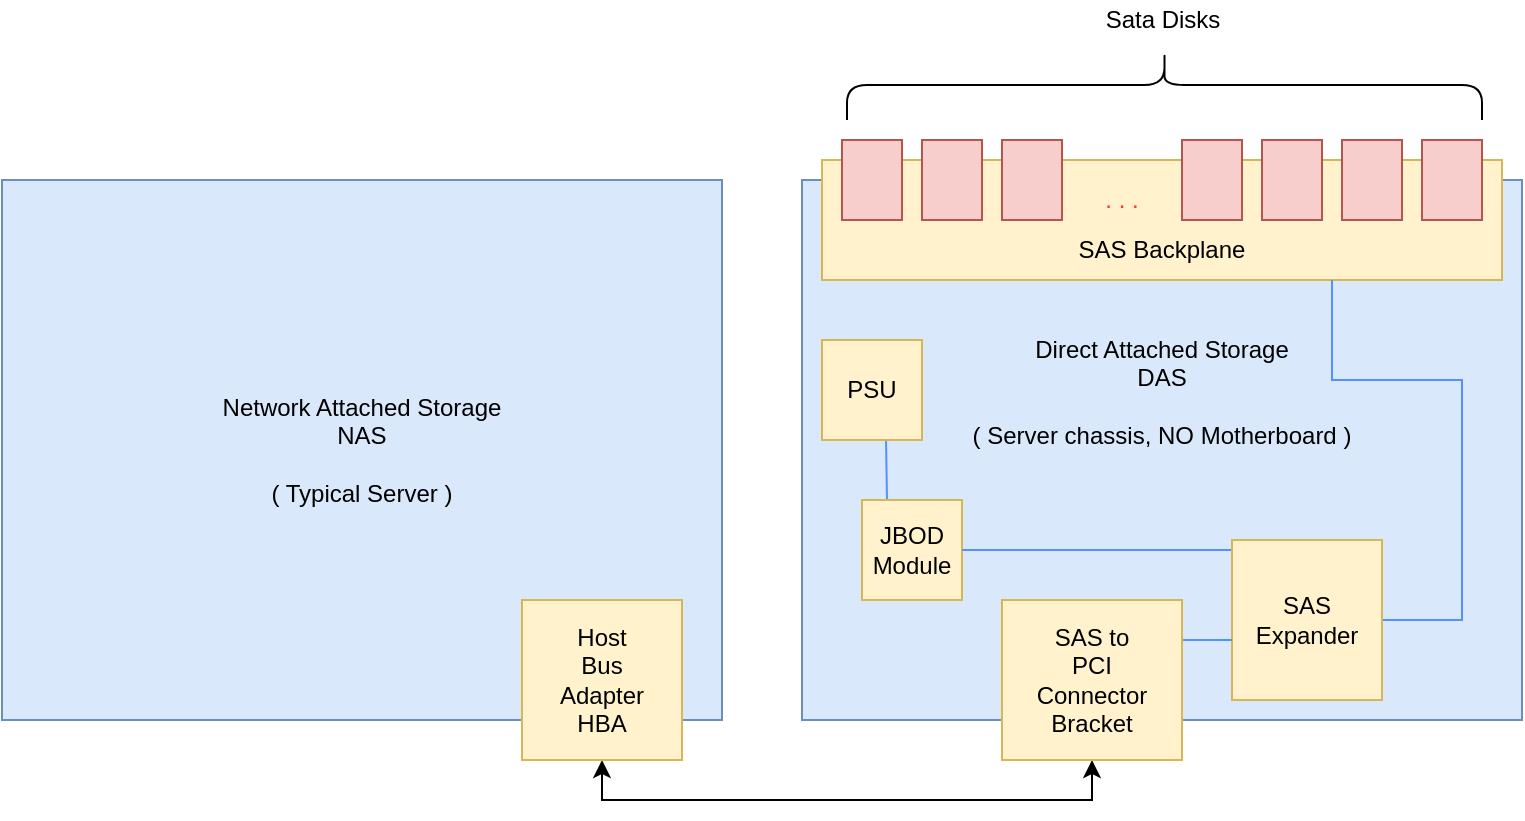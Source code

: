 <mxfile version="14.6.13" type="device"><diagram id="Az2MfHk_JI65uUa5T7pg" name="Page-1"><mxGraphModel dx="1106" dy="997" grid="1" gridSize="10" guides="1" tooltips="1" connect="1" arrows="1" fold="1" page="1" pageScale="1" pageWidth="850" pageHeight="1100" math="0" shadow="0"><root><mxCell id="0"/><mxCell id="1" parent="0"/><mxCell id="lJDJGa61gBlaarETrcFg-1" value="Network Attached Storage&lt;br&gt;NAS&lt;br&gt;&lt;br&gt;( Typical Server )" style="rounded=0;whiteSpace=wrap;html=1;fillColor=#dae8fc;strokeColor=#6c8ebf;" vertex="1" parent="1"><mxGeometry x="40" y="280" width="360" height="270" as="geometry"/></mxCell><mxCell id="lJDJGa61gBlaarETrcFg-2" value="&lt;div&gt;&lt;span&gt;Direct Attached Storage&lt;/span&gt;&lt;/div&gt;&lt;div&gt;&lt;span&gt;DAS&lt;/span&gt;&lt;/div&gt;&lt;div&gt;&lt;br&gt;&lt;/div&gt;&lt;div&gt;&lt;span&gt;( Server chassis, NO Motherboard )&lt;/span&gt;&lt;/div&gt;&lt;div&gt;&lt;br&gt;&lt;/div&gt;&lt;div&gt;&lt;br&gt;&lt;/div&gt;&lt;div&gt;&lt;br&gt;&lt;/div&gt;&lt;div&gt;&lt;br&gt;&lt;/div&gt;" style="rounded=0;whiteSpace=wrap;html=1;align=center;fillColor=#dae8fc;strokeColor=#6c8ebf;" vertex="1" parent="1"><mxGeometry x="440" y="280" width="360" height="270" as="geometry"/></mxCell><mxCell id="lJDJGa61gBlaarETrcFg-5" style="edgeStyle=orthogonalEdgeStyle;rounded=0;orthogonalLoop=1;jettySize=auto;html=1;entryX=0.5;entryY=1;entryDx=0;entryDy=0;exitX=0.5;exitY=1;exitDx=0;exitDy=0;startArrow=classic;startFill=1;" edge="1" parent="1" source="lJDJGa61gBlaarETrcFg-3" target="lJDJGa61gBlaarETrcFg-26"><mxGeometry relative="1" as="geometry"/></mxCell><mxCell id="lJDJGa61gBlaarETrcFg-3" value="Host&lt;br&gt;Bus&lt;br&gt;Adapter&lt;br&gt;HBA" style="rounded=0;whiteSpace=wrap;html=1;fillColor=#fff2cc;strokeColor=#d6b656;" vertex="1" parent="1"><mxGeometry x="300" y="490" width="80" height="80" as="geometry"/></mxCell><mxCell id="lJDJGa61gBlaarETrcFg-7" value="&lt;br&gt;&lt;br&gt;SAS Backplane" style="rounded=0;whiteSpace=wrap;html=1;fillColor=#fff2cc;strokeColor=#d6b656;" vertex="1" parent="1"><mxGeometry x="450" y="270" width="340" height="60" as="geometry"/></mxCell><mxCell id="lJDJGa61gBlaarETrcFg-8" value="" style="rounded=0;whiteSpace=wrap;html=1;fillColor=#f8cecc;strokeColor=#b85450;" vertex="1" parent="1"><mxGeometry x="540" y="260" width="30" height="40" as="geometry"/></mxCell><mxCell id="lJDJGa61gBlaarETrcFg-10" value="" style="rounded=0;whiteSpace=wrap;html=1;fillColor=#f8cecc;strokeColor=#b85450;" vertex="1" parent="1"><mxGeometry x="630" y="260" width="30" height="40" as="geometry"/></mxCell><mxCell id="lJDJGa61gBlaarETrcFg-11" value="" style="rounded=0;whiteSpace=wrap;html=1;fillColor=#f8cecc;strokeColor=#b85450;" vertex="1" parent="1"><mxGeometry x="670" y="260" width="30" height="40" as="geometry"/></mxCell><mxCell id="lJDJGa61gBlaarETrcFg-12" value="" style="rounded=0;whiteSpace=wrap;html=1;fillColor=#f8cecc;strokeColor=#b85450;" vertex="1" parent="1"><mxGeometry x="710" y="260" width="30" height="40" as="geometry"/></mxCell><mxCell id="lJDJGa61gBlaarETrcFg-13" value="" style="rounded=0;whiteSpace=wrap;html=1;fillColor=#f8cecc;strokeColor=#b85450;" vertex="1" parent="1"><mxGeometry x="750" y="260" width="30" height="40" as="geometry"/></mxCell><mxCell id="lJDJGa61gBlaarETrcFg-20" value="" style="shape=curlyBracket;whiteSpace=wrap;html=1;rounded=1;flipH=1;rotation=-90;" vertex="1" parent="1"><mxGeometry x="603.75" y="73.75" width="35" height="317.5" as="geometry"/></mxCell><mxCell id="lJDJGa61gBlaarETrcFg-21" value="Sata Disks" style="text;html=1;align=center;verticalAlign=middle;resizable=0;points=[];autosize=1;strokeColor=none;" vertex="1" parent="1"><mxGeometry x="585" y="190" width="70" height="20" as="geometry"/></mxCell><mxCell id="lJDJGa61gBlaarETrcFg-37" style="edgeStyle=orthogonalEdgeStyle;rounded=0;orthogonalLoop=1;jettySize=auto;html=1;exitX=0.25;exitY=0;exitDx=0;exitDy=0;entryX=0.64;entryY=0.98;entryDx=0;entryDy=0;entryPerimeter=0;fontColor=#FF9999;startArrow=none;startFill=0;endArrow=none;endFill=0;strokeColor=#5391FE;" edge="1" parent="1" source="lJDJGa61gBlaarETrcFg-25" target="lJDJGa61gBlaarETrcFg-36"><mxGeometry relative="1" as="geometry"/></mxCell><mxCell id="lJDJGa61gBlaarETrcFg-25" value="JBOD Module" style="rounded=0;whiteSpace=wrap;html=1;fillColor=#fff2cc;strokeColor=#d6b656;" vertex="1" parent="1"><mxGeometry x="470" y="440" width="50" height="50" as="geometry"/></mxCell><mxCell id="lJDJGa61gBlaarETrcFg-28" style="edgeStyle=orthogonalEdgeStyle;rounded=0;orthogonalLoop=1;jettySize=auto;html=1;exitX=0.5;exitY=0;exitDx=0;exitDy=0;entryX=1;entryY=0.5;entryDx=0;entryDy=0;endArrow=none;endFill=0;strokeColor=#5391FE;" edge="1" parent="1" source="lJDJGa61gBlaarETrcFg-4" target="lJDJGa61gBlaarETrcFg-25"><mxGeometry relative="1" as="geometry"><Array as="points"><mxPoint x="685" y="460"/><mxPoint x="685" y="465"/></Array></mxGeometry></mxCell><mxCell id="lJDJGa61gBlaarETrcFg-29" style="edgeStyle=orthogonalEdgeStyle;rounded=0;orthogonalLoop=1;jettySize=auto;html=1;startArrow=none;startFill=0;endArrow=none;endFill=0;strokeColor=#5391FE;" edge="1" parent="1" source="lJDJGa61gBlaarETrcFg-4"><mxGeometry relative="1" as="geometry"><mxPoint x="705" y="330" as="targetPoint"/><Array as="points"><mxPoint x="770" y="500"/><mxPoint x="770" y="380"/><mxPoint x="705" y="380"/></Array></mxGeometry></mxCell><mxCell id="lJDJGa61gBlaarETrcFg-4" value="SAS Expander" style="rounded=0;whiteSpace=wrap;html=1;fillColor=#fff2cc;strokeColor=#d6b656;" vertex="1" parent="1"><mxGeometry x="655" y="460" width="75" height="80" as="geometry"/></mxCell><mxCell id="lJDJGa61gBlaarETrcFg-27" style="edgeStyle=orthogonalEdgeStyle;rounded=0;orthogonalLoop=1;jettySize=auto;html=1;exitX=1;exitY=0.25;exitDx=0;exitDy=0;endArrow=none;endFill=0;strokeColor=#5391FE;" edge="1" parent="1" source="lJDJGa61gBlaarETrcFg-26"><mxGeometry relative="1" as="geometry"><mxPoint x="655" y="510" as="targetPoint"/></mxGeometry></mxCell><mxCell id="lJDJGa61gBlaarETrcFg-26" value="SAS to&lt;br&gt;PCI&lt;br&gt;Connector&lt;br&gt;Bracket" style="rounded=0;whiteSpace=wrap;html=1;fillColor=#fff2cc;strokeColor=#d6b656;" vertex="1" parent="1"><mxGeometry x="540" y="490" width="90" height="80" as="geometry"/></mxCell><mxCell id="lJDJGa61gBlaarETrcFg-33" value="" style="rounded=0;whiteSpace=wrap;html=1;fillColor=#f8cecc;strokeColor=#b85450;" vertex="1" parent="1"><mxGeometry x="500" y="260" width="30" height="40" as="geometry"/></mxCell><mxCell id="lJDJGa61gBlaarETrcFg-34" value="" style="rounded=0;whiteSpace=wrap;html=1;fillColor=#f8cecc;strokeColor=#b85450;" vertex="1" parent="1"><mxGeometry x="460" y="260" width="30" height="40" as="geometry"/></mxCell><mxCell id="lJDJGa61gBlaarETrcFg-35" value="&lt;font color=&quot;#ff3333&quot;&gt;. . .&lt;/font&gt;" style="text;html=1;align=center;verticalAlign=middle;whiteSpace=wrap;rounded=0;fontColor=#FF9999;" vertex="1" parent="1"><mxGeometry x="580" y="280" width="40" height="20" as="geometry"/></mxCell><mxCell id="lJDJGa61gBlaarETrcFg-36" value="PSU" style="rounded=0;whiteSpace=wrap;html=1;fillColor=#fff2cc;strokeColor=#d6b656;" vertex="1" parent="1"><mxGeometry x="450" y="360" width="50" height="50" as="geometry"/></mxCell></root></mxGraphModel></diagram></mxfile>